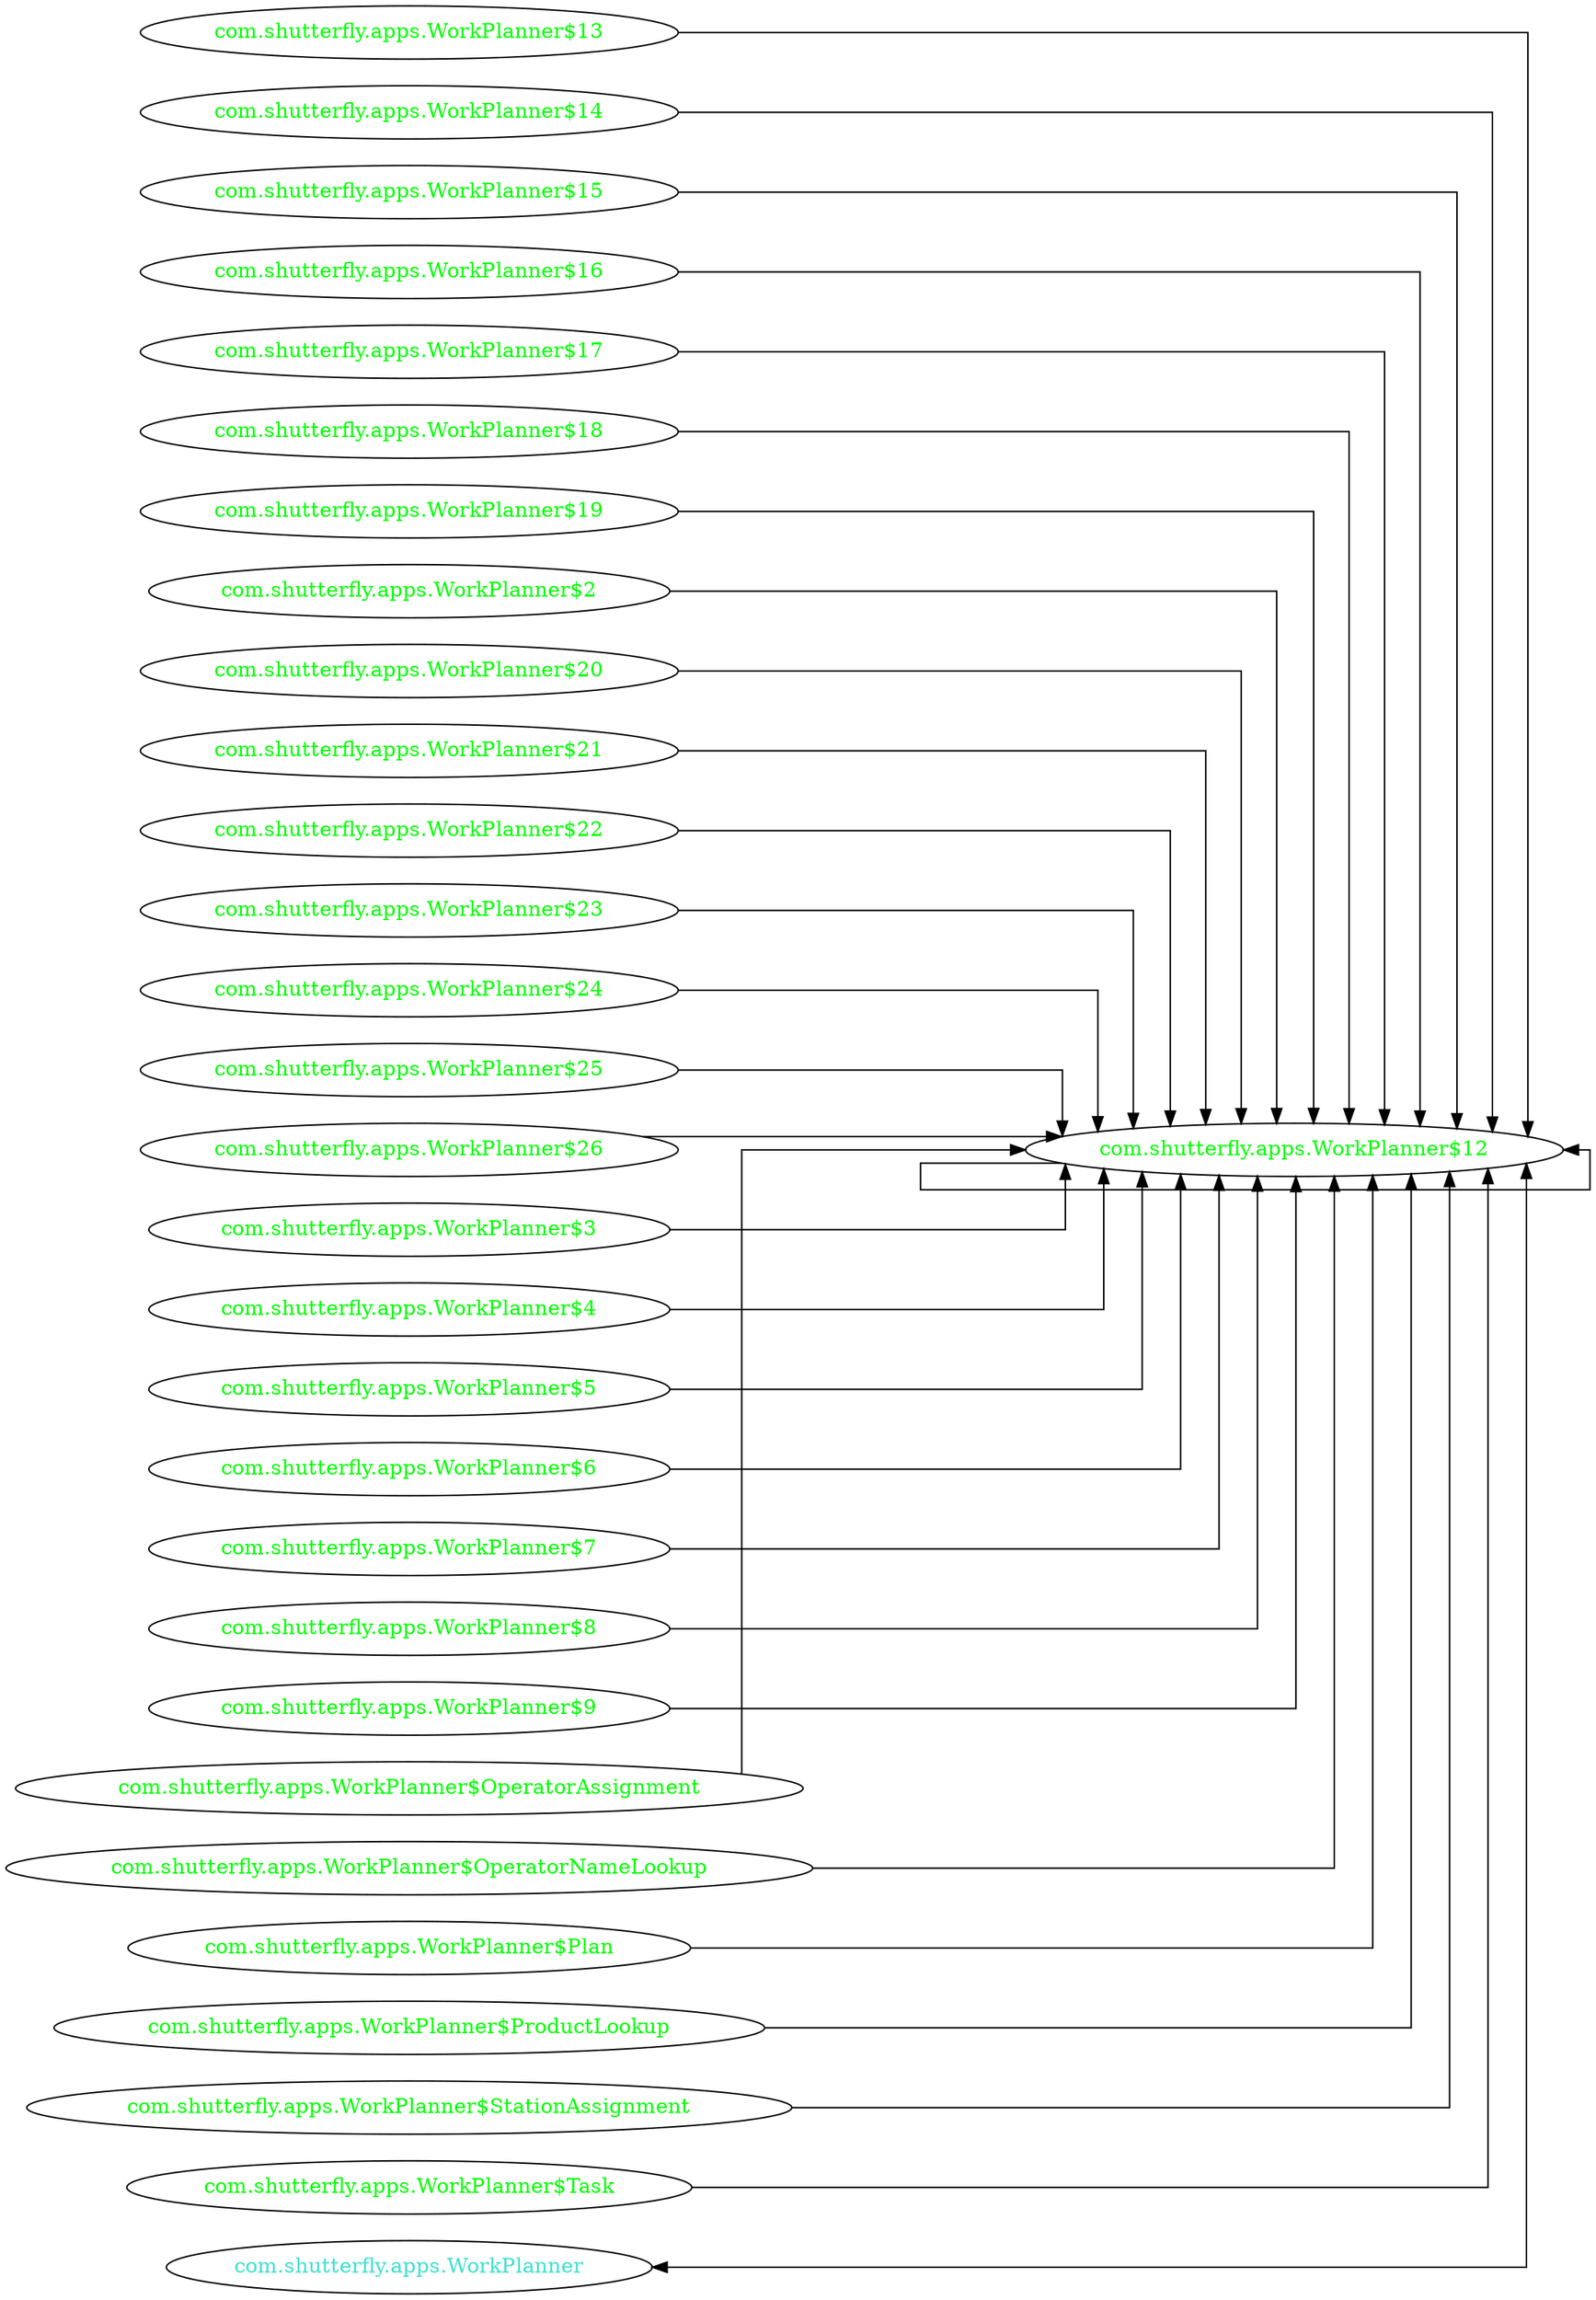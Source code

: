 digraph dependencyGraph {
 concentrate=true;
 ranksep="2.0";
 rankdir="LR"; 
 splines="ortho";
"com.shutterfly.apps.WorkPlanner$12" [fontcolor="red"];
"com.shutterfly.apps.WorkPlanner$12" [ fontcolor="green" ];
"com.shutterfly.apps.WorkPlanner$12"->"com.shutterfly.apps.WorkPlanner$12";
"com.shutterfly.apps.WorkPlanner$13" [ fontcolor="green" ];
"com.shutterfly.apps.WorkPlanner$13"->"com.shutterfly.apps.WorkPlanner$12";
"com.shutterfly.apps.WorkPlanner$14" [ fontcolor="green" ];
"com.shutterfly.apps.WorkPlanner$14"->"com.shutterfly.apps.WorkPlanner$12";
"com.shutterfly.apps.WorkPlanner$15" [ fontcolor="green" ];
"com.shutterfly.apps.WorkPlanner$15"->"com.shutterfly.apps.WorkPlanner$12";
"com.shutterfly.apps.WorkPlanner$16" [ fontcolor="green" ];
"com.shutterfly.apps.WorkPlanner$16"->"com.shutterfly.apps.WorkPlanner$12";
"com.shutterfly.apps.WorkPlanner$17" [ fontcolor="green" ];
"com.shutterfly.apps.WorkPlanner$17"->"com.shutterfly.apps.WorkPlanner$12";
"com.shutterfly.apps.WorkPlanner$18" [ fontcolor="green" ];
"com.shutterfly.apps.WorkPlanner$18"->"com.shutterfly.apps.WorkPlanner$12";
"com.shutterfly.apps.WorkPlanner$19" [ fontcolor="green" ];
"com.shutterfly.apps.WorkPlanner$19"->"com.shutterfly.apps.WorkPlanner$12";
"com.shutterfly.apps.WorkPlanner$2" [ fontcolor="green" ];
"com.shutterfly.apps.WorkPlanner$2"->"com.shutterfly.apps.WorkPlanner$12";
"com.shutterfly.apps.WorkPlanner$20" [ fontcolor="green" ];
"com.shutterfly.apps.WorkPlanner$20"->"com.shutterfly.apps.WorkPlanner$12";
"com.shutterfly.apps.WorkPlanner$21" [ fontcolor="green" ];
"com.shutterfly.apps.WorkPlanner$21"->"com.shutterfly.apps.WorkPlanner$12";
"com.shutterfly.apps.WorkPlanner$22" [ fontcolor="green" ];
"com.shutterfly.apps.WorkPlanner$22"->"com.shutterfly.apps.WorkPlanner$12";
"com.shutterfly.apps.WorkPlanner$23" [ fontcolor="green" ];
"com.shutterfly.apps.WorkPlanner$23"->"com.shutterfly.apps.WorkPlanner$12";
"com.shutterfly.apps.WorkPlanner$24" [ fontcolor="green" ];
"com.shutterfly.apps.WorkPlanner$24"->"com.shutterfly.apps.WorkPlanner$12";
"com.shutterfly.apps.WorkPlanner$25" [ fontcolor="green" ];
"com.shutterfly.apps.WorkPlanner$25"->"com.shutterfly.apps.WorkPlanner$12";
"com.shutterfly.apps.WorkPlanner$26" [ fontcolor="green" ];
"com.shutterfly.apps.WorkPlanner$26"->"com.shutterfly.apps.WorkPlanner$12";
"com.shutterfly.apps.WorkPlanner$3" [ fontcolor="green" ];
"com.shutterfly.apps.WorkPlanner$3"->"com.shutterfly.apps.WorkPlanner$12";
"com.shutterfly.apps.WorkPlanner$4" [ fontcolor="green" ];
"com.shutterfly.apps.WorkPlanner$4"->"com.shutterfly.apps.WorkPlanner$12";
"com.shutterfly.apps.WorkPlanner$5" [ fontcolor="green" ];
"com.shutterfly.apps.WorkPlanner$5"->"com.shutterfly.apps.WorkPlanner$12";
"com.shutterfly.apps.WorkPlanner$6" [ fontcolor="green" ];
"com.shutterfly.apps.WorkPlanner$6"->"com.shutterfly.apps.WorkPlanner$12";
"com.shutterfly.apps.WorkPlanner$7" [ fontcolor="green" ];
"com.shutterfly.apps.WorkPlanner$7"->"com.shutterfly.apps.WorkPlanner$12";
"com.shutterfly.apps.WorkPlanner$8" [ fontcolor="green" ];
"com.shutterfly.apps.WorkPlanner$8"->"com.shutterfly.apps.WorkPlanner$12";
"com.shutterfly.apps.WorkPlanner$9" [ fontcolor="green" ];
"com.shutterfly.apps.WorkPlanner$9"->"com.shutterfly.apps.WorkPlanner$12";
"com.shutterfly.apps.WorkPlanner$OperatorAssignment" [ fontcolor="green" ];
"com.shutterfly.apps.WorkPlanner$OperatorAssignment"->"com.shutterfly.apps.WorkPlanner$12";
"com.shutterfly.apps.WorkPlanner$OperatorNameLookup" [ fontcolor="green" ];
"com.shutterfly.apps.WorkPlanner$OperatorNameLookup"->"com.shutterfly.apps.WorkPlanner$12";
"com.shutterfly.apps.WorkPlanner$Plan" [ fontcolor="green" ];
"com.shutterfly.apps.WorkPlanner$Plan"->"com.shutterfly.apps.WorkPlanner$12";
"com.shutterfly.apps.WorkPlanner$ProductLookup" [ fontcolor="green" ];
"com.shutterfly.apps.WorkPlanner$ProductLookup"->"com.shutterfly.apps.WorkPlanner$12";
"com.shutterfly.apps.WorkPlanner$StationAssignment" [ fontcolor="green" ];
"com.shutterfly.apps.WorkPlanner$StationAssignment"->"com.shutterfly.apps.WorkPlanner$12";
"com.shutterfly.apps.WorkPlanner$Task" [ fontcolor="green" ];
"com.shutterfly.apps.WorkPlanner$Task"->"com.shutterfly.apps.WorkPlanner$12";
"com.shutterfly.apps.WorkPlanner" [ fontcolor="turquoise" ];
"com.shutterfly.apps.WorkPlanner"->"com.shutterfly.apps.WorkPlanner$12" [dir=both];
}